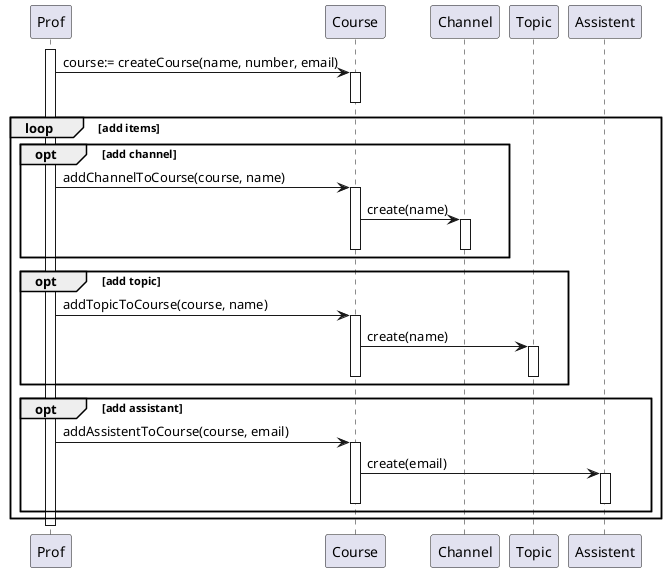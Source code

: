 'https://forum.plantuml.net/1353/is-it-possible-to-comment-out-lines-of-diagram-syntax

@startuml create course sequention diagram
participant Prof

activate Prof
    Prof -> Course: course:= createCourse(name, number, email)
    activate Course
    deactivate Course

    loop add items
        opt add channel
            'channel op hoogte van pijl normaal gezien
            Prof -> Course: addChannelToCourse(course, name)
            activate Course
                Course -> Channel: create(name)
                activate Channel
                    '
                deactivate Channel
            deactivate Course
        end

        opt add topic
            ' activate Course
            Prof -> Course: addTopicToCourse(course, name)
            activate Course
                Course -> Topic: create(name)
                activate Topic
                deactivate Topic
            deactivate Course
        end

        opt add assistant
            Prof -> Course: addAssistentToCourse(course, email)
            activate Course
                Course -> Assistent: create(email)
                activate Assistent
                deactivate Assistent
            deactivate Course
        end
    end
deactivate Prof

@enduml